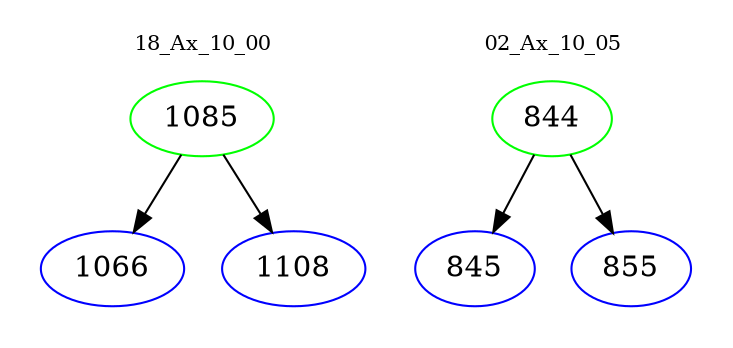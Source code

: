 digraph{
subgraph cluster_0 {
color = white
label = "18_Ax_10_00";
fontsize=10;
T0_1085 [label="1085", color="green"]
T0_1085 -> T0_1066 [color="black"]
T0_1066 [label="1066", color="blue"]
T0_1085 -> T0_1108 [color="black"]
T0_1108 [label="1108", color="blue"]
}
subgraph cluster_1 {
color = white
label = "02_Ax_10_05";
fontsize=10;
T1_844 [label="844", color="green"]
T1_844 -> T1_845 [color="black"]
T1_845 [label="845", color="blue"]
T1_844 -> T1_855 [color="black"]
T1_855 [label="855", color="blue"]
}
}
